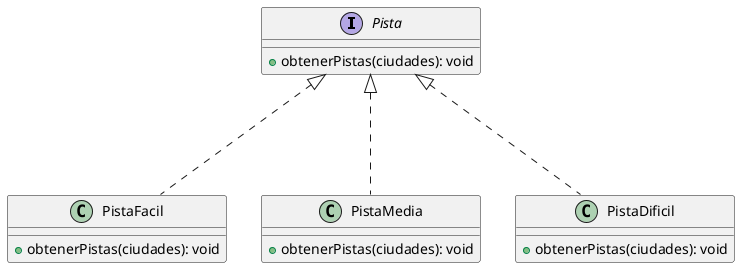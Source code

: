 @startuml
interface Pista
{
   +obtenerPistas(ciudades): void
}

class PistaFacil
{
    +obtenerPistas(ciudades): void
}
class PistaMedia
{
    +obtenerPistas(ciudades): void
}
class PistaDificil
{
    +obtenerPistas(ciudades): void
}
Pista<|...PistaFacil
Pista<|...PistaMedia
Pista<|...PistaDificil
@enduml